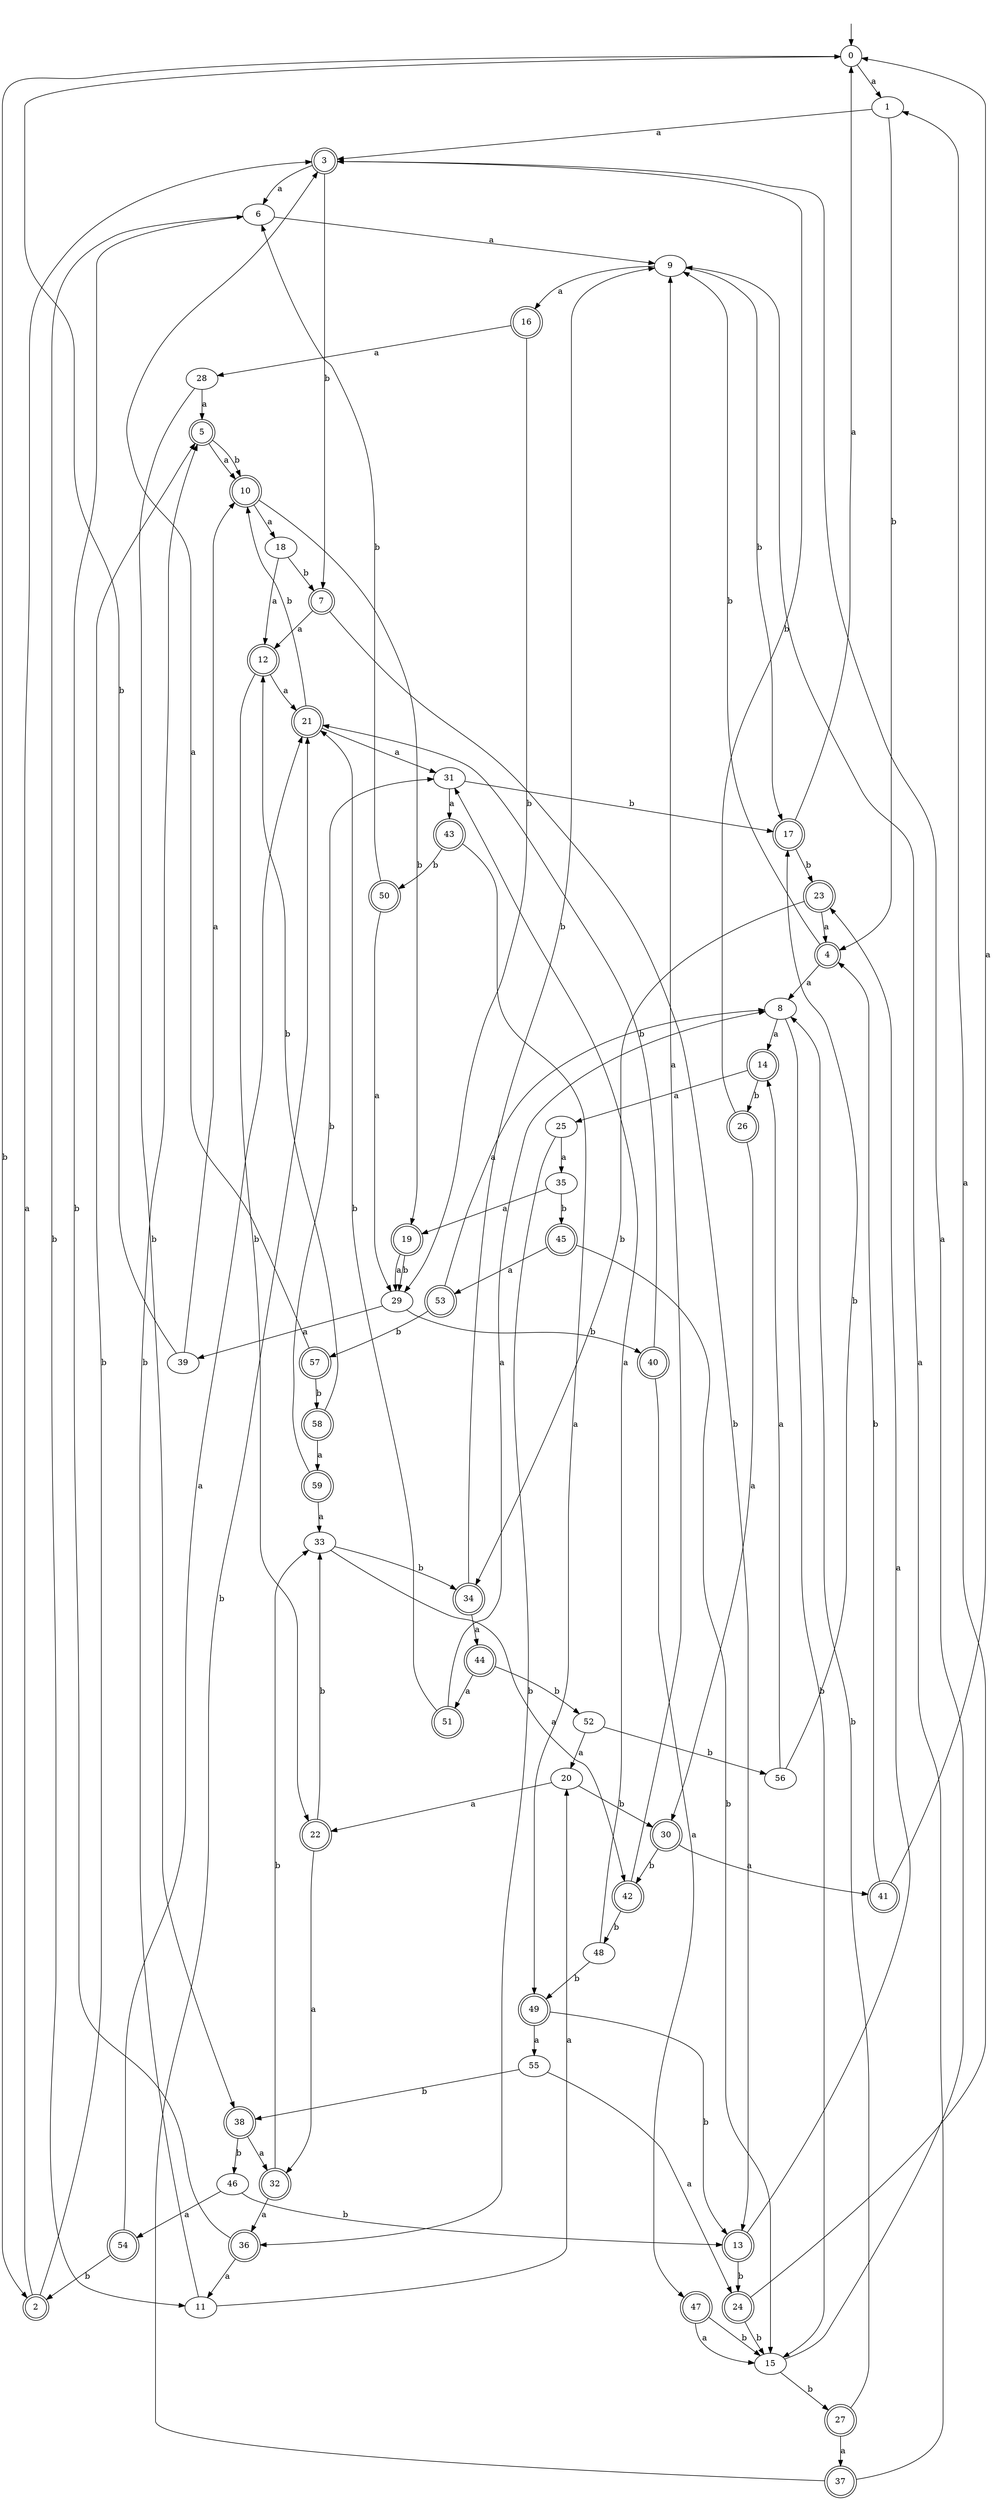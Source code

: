 digraph RandomDFA {
  __start0 [label="", shape=none];
  __start0 -> 0 [label=""];
  0 [shape=circle]
  0 -> 1 [label="a"]
  0 -> 2 [label="b"]
  1
  1 -> 3 [label="a"]
  1 -> 4 [label="b"]
  2 [shape=doublecircle]
  2 -> 3 [label="a"]
  2 -> 5 [label="b"]
  3 [shape=doublecircle]
  3 -> 6 [label="a"]
  3 -> 7 [label="b"]
  4 [shape=doublecircle]
  4 -> 8 [label="a"]
  4 -> 9 [label="b"]
  5 [shape=doublecircle]
  5 -> 10 [label="a"]
  5 -> 10 [label="b"]
  6
  6 -> 9 [label="a"]
  6 -> 11 [label="b"]
  7 [shape=doublecircle]
  7 -> 12 [label="a"]
  7 -> 13 [label="b"]
  8
  8 -> 14 [label="a"]
  8 -> 15 [label="b"]
  9
  9 -> 16 [label="a"]
  9 -> 17 [label="b"]
  10 [shape=doublecircle]
  10 -> 18 [label="a"]
  10 -> 19 [label="b"]
  11
  11 -> 20 [label="a"]
  11 -> 5 [label="b"]
  12 [shape=doublecircle]
  12 -> 21 [label="a"]
  12 -> 22 [label="b"]
  13 [shape=doublecircle]
  13 -> 23 [label="a"]
  13 -> 24 [label="b"]
  14 [shape=doublecircle]
  14 -> 25 [label="a"]
  14 -> 26 [label="b"]
  15
  15 -> 3 [label="a"]
  15 -> 27 [label="b"]
  16 [shape=doublecircle]
  16 -> 28 [label="a"]
  16 -> 29 [label="b"]
  17 [shape=doublecircle]
  17 -> 0 [label="a"]
  17 -> 23 [label="b"]
  18
  18 -> 12 [label="a"]
  18 -> 7 [label="b"]
  19 [shape=doublecircle]
  19 -> 29 [label="a"]
  19 -> 29 [label="b"]
  20
  20 -> 22 [label="a"]
  20 -> 30 [label="b"]
  21 [shape=doublecircle]
  21 -> 31 [label="a"]
  21 -> 10 [label="b"]
  22 [shape=doublecircle]
  22 -> 32 [label="a"]
  22 -> 33 [label="b"]
  23 [shape=doublecircle]
  23 -> 4 [label="a"]
  23 -> 34 [label="b"]
  24 [shape=doublecircle]
  24 -> 1 [label="a"]
  24 -> 15 [label="b"]
  25
  25 -> 35 [label="a"]
  25 -> 36 [label="b"]
  26 [shape=doublecircle]
  26 -> 30 [label="a"]
  26 -> 3 [label="b"]
  27 [shape=doublecircle]
  27 -> 37 [label="a"]
  27 -> 8 [label="b"]
  28
  28 -> 5 [label="a"]
  28 -> 38 [label="b"]
  29
  29 -> 39 [label="a"]
  29 -> 40 [label="b"]
  30 [shape=doublecircle]
  30 -> 41 [label="a"]
  30 -> 42 [label="b"]
  31
  31 -> 43 [label="a"]
  31 -> 17 [label="b"]
  32 [shape=doublecircle]
  32 -> 36 [label="a"]
  32 -> 33 [label="b"]
  33
  33 -> 42 [label="a"]
  33 -> 34 [label="b"]
  34 [shape=doublecircle]
  34 -> 44 [label="a"]
  34 -> 9 [label="b"]
  35
  35 -> 19 [label="a"]
  35 -> 45 [label="b"]
  36 [shape=doublecircle]
  36 -> 11 [label="a"]
  36 -> 6 [label="b"]
  37 [shape=doublecircle]
  37 -> 9 [label="a"]
  37 -> 21 [label="b"]
  38 [shape=doublecircle]
  38 -> 32 [label="a"]
  38 -> 46 [label="b"]
  39
  39 -> 10 [label="a"]
  39 -> 0 [label="b"]
  40 [shape=doublecircle]
  40 -> 47 [label="a"]
  40 -> 21 [label="b"]
  41 [shape=doublecircle]
  41 -> 0 [label="a"]
  41 -> 4 [label="b"]
  42 [shape=doublecircle]
  42 -> 9 [label="a"]
  42 -> 48 [label="b"]
  43 [shape=doublecircle]
  43 -> 49 [label="a"]
  43 -> 50 [label="b"]
  44 [shape=doublecircle]
  44 -> 51 [label="a"]
  44 -> 52 [label="b"]
  45 [shape=doublecircle]
  45 -> 53 [label="a"]
  45 -> 15 [label="b"]
  46
  46 -> 54 [label="a"]
  46 -> 13 [label="b"]
  47 [shape=doublecircle]
  47 -> 15 [label="a"]
  47 -> 15 [label="b"]
  48
  48 -> 31 [label="a"]
  48 -> 49 [label="b"]
  49 [shape=doublecircle]
  49 -> 55 [label="a"]
  49 -> 13 [label="b"]
  50 [shape=doublecircle]
  50 -> 29 [label="a"]
  50 -> 6 [label="b"]
  51 [shape=doublecircle]
  51 -> 8 [label="a"]
  51 -> 21 [label="b"]
  52
  52 -> 20 [label="a"]
  52 -> 56 [label="b"]
  53 [shape=doublecircle]
  53 -> 8 [label="a"]
  53 -> 57 [label="b"]
  54 [shape=doublecircle]
  54 -> 21 [label="a"]
  54 -> 2 [label="b"]
  55
  55 -> 24 [label="a"]
  55 -> 38 [label="b"]
  56
  56 -> 14 [label="a"]
  56 -> 17 [label="b"]
  57 [shape=doublecircle]
  57 -> 3 [label="a"]
  57 -> 58 [label="b"]
  58 [shape=doublecircle]
  58 -> 59 [label="a"]
  58 -> 12 [label="b"]
  59 [shape=doublecircle]
  59 -> 33 [label="a"]
  59 -> 31 [label="b"]
}
